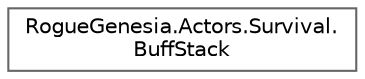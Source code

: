 digraph "Graphical Class Hierarchy"
{
 // LATEX_PDF_SIZE
  bgcolor="transparent";
  edge [fontname=Helvetica,fontsize=10,labelfontname=Helvetica,labelfontsize=10];
  node [fontname=Helvetica,fontsize=10,shape=box,height=0.2,width=0.4];
  rankdir="LR";
  Node0 [label="RogueGenesia.Actors.Survival.\lBuffStack",height=0.2,width=0.4,color="grey40", fillcolor="white", style="filled",URL="$struct_rogue_genesia_1_1_actors_1_1_survival_1_1_buff_stack.html",tooltip=" "];
}
